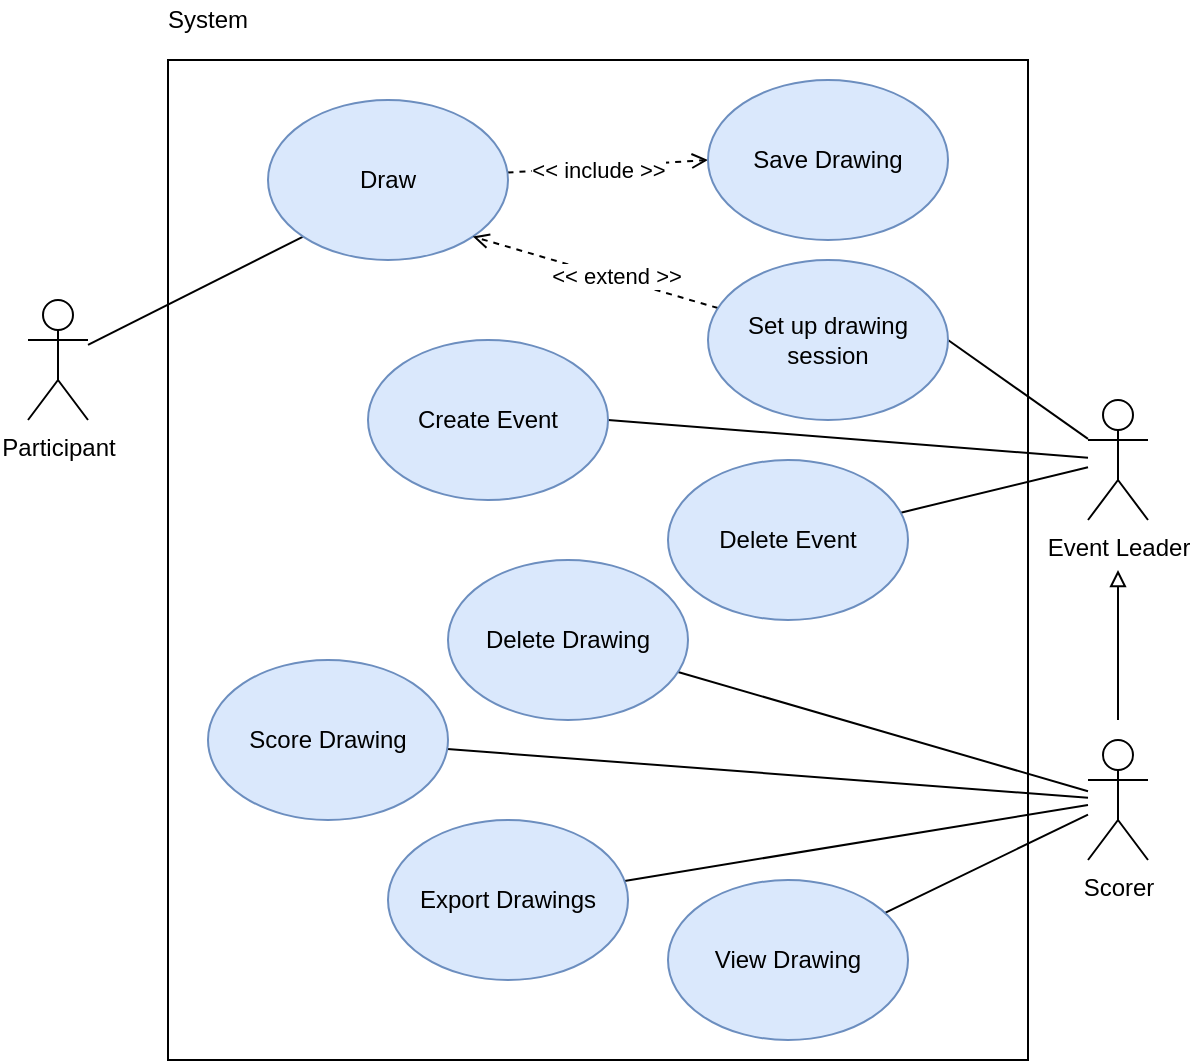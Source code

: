 <mxfile version="13.9.9" type="device"><diagram id="5rii5Ak5kfEuWv-hA0D_" name="Page-1"><mxGraphModel dx="1551" dy="1140" grid="1" gridSize="10" guides="1" tooltips="1" connect="1" arrows="1" fold="1" page="1" pageScale="1" pageWidth="827" pageHeight="1169" math="0" shadow="0"><root><mxCell id="0"/><mxCell id="1" parent="0"/><mxCell id="JdxB8ofocpm3_rY6gEh0-18" value="" style="rounded=0;whiteSpace=wrap;html=1;fillColor=none;" parent="1" vertex="1"><mxGeometry x="170" y="260" width="430" height="500" as="geometry"/></mxCell><mxCell id="JdxB8ofocpm3_rY6gEh0-12" style="rounded=0;orthogonalLoop=1;jettySize=auto;html=1;entryX=0;entryY=1;entryDx=0;entryDy=0;endArrow=none;endFill=0;" parent="1" source="JdxB8ofocpm3_rY6gEh0-1" target="JdxB8ofocpm3_rY6gEh0-4" edge="1"><mxGeometry relative="1" as="geometry"/></mxCell><mxCell id="JdxB8ofocpm3_rY6gEh0-1" value="Participant" style="shape=umlActor;verticalLabelPosition=bottom;verticalAlign=top;html=1;outlineConnect=0;" parent="1" vertex="1"><mxGeometry x="100" y="380" width="30" height="60" as="geometry"/></mxCell><mxCell id="JdxB8ofocpm3_rY6gEh0-13" style="edgeStyle=none;rounded=0;orthogonalLoop=1;jettySize=auto;html=1;endArrow=none;endFill=0;" parent="1" source="JdxB8ofocpm3_rY6gEh0-2" target="JdxB8ofocpm3_rY6gEh0-7" edge="1"><mxGeometry relative="1" as="geometry"/></mxCell><mxCell id="JdxB8ofocpm3_rY6gEh0-14" style="edgeStyle=none;rounded=0;orthogonalLoop=1;jettySize=auto;html=1;endArrow=none;endFill=0;" parent="1" source="JdxB8ofocpm3_rY6gEh0-2" target="JdxB8ofocpm3_rY6gEh0-8" edge="1"><mxGeometry relative="1" as="geometry"/></mxCell><mxCell id="JdxB8ofocpm3_rY6gEh0-15" style="edgeStyle=none;rounded=0;orthogonalLoop=1;jettySize=auto;html=1;endArrow=none;endFill=0;" parent="1" source="JdxB8ofocpm3_rY6gEh0-2" target="JdxB8ofocpm3_rY6gEh0-6" edge="1"><mxGeometry relative="1" as="geometry"/></mxCell><mxCell id="A-d_mCTxqXJjj1q0Cjsx-1" style="edgeStyle=orthogonalEdgeStyle;rounded=0;orthogonalLoop=1;jettySize=auto;html=1;endArrow=block;endFill=0;" parent="1" edge="1"><mxGeometry relative="1" as="geometry"><mxPoint x="645" y="515" as="targetPoint"/><mxPoint x="645" y="590" as="sourcePoint"/></mxGeometry></mxCell><mxCell id="JdxB8ofocpm3_rY6gEh0-2" value="Scorer" style="shape=umlActor;verticalLabelPosition=bottom;verticalAlign=top;html=1;outlineConnect=0;" parent="1" vertex="1"><mxGeometry x="630" y="600" width="30" height="60" as="geometry"/></mxCell><mxCell id="JdxB8ofocpm3_rY6gEh0-16" style="edgeStyle=none;rounded=0;orthogonalLoop=1;jettySize=auto;html=1;entryX=0;entryY=0.5;entryDx=0;entryDy=0;endArrow=open;endFill=0;dashed=1;strokeWidth=1;" parent="1" source="JdxB8ofocpm3_rY6gEh0-4" target="JdxB8ofocpm3_rY6gEh0-5" edge="1"><mxGeometry relative="1" as="geometry"/></mxCell><mxCell id="JdxB8ofocpm3_rY6gEh0-17" value="&amp;lt;&amp;lt; include &amp;gt;&amp;gt;" style="edgeLabel;html=1;align=center;verticalAlign=middle;resizable=0;points=[];labelBackgroundColor=#ffffff;" parent="JdxB8ofocpm3_rY6gEh0-16" vertex="1" connectable="0"><mxGeometry x="-0.24" y="-1" relative="1" as="geometry"><mxPoint x="7.51" as="offset"/></mxGeometry></mxCell><mxCell id="JdxB8ofocpm3_rY6gEh0-4" value="Draw" style="ellipse;whiteSpace=wrap;html=1;fillColor=#dae8fc;strokeColor=#6c8ebf;" parent="1" vertex="1"><mxGeometry x="220" y="280" width="120" height="80" as="geometry"/></mxCell><mxCell id="JdxB8ofocpm3_rY6gEh0-5" value="Save Drawing" style="ellipse;whiteSpace=wrap;html=1;fillColor=#dae8fc;strokeColor=#6c8ebf;" parent="1" vertex="1"><mxGeometry x="440" y="270" width="120" height="80" as="geometry"/></mxCell><mxCell id="JdxB8ofocpm3_rY6gEh0-6" value="Score Drawing" style="ellipse;whiteSpace=wrap;html=1;fillColor=#dae8fc;strokeColor=#6c8ebf;" parent="1" vertex="1"><mxGeometry x="190" y="560" width="120" height="80" as="geometry"/></mxCell><mxCell id="JdxB8ofocpm3_rY6gEh0-7" value="View Drawing" style="ellipse;whiteSpace=wrap;html=1;fillColor=#dae8fc;strokeColor=#6c8ebf;" parent="1" vertex="1"><mxGeometry x="420" y="670" width="120" height="80" as="geometry"/></mxCell><mxCell id="JdxB8ofocpm3_rY6gEh0-8" value="Export Drawings" style="ellipse;whiteSpace=wrap;html=1;fillColor=#dae8fc;strokeColor=#6c8ebf;" parent="1" vertex="1"><mxGeometry x="280" y="640" width="120" height="80" as="geometry"/></mxCell><mxCell id="JdxB8ofocpm3_rY6gEh0-19" value="System" style="text;html=1;strokeColor=none;fillColor=none;align=center;verticalAlign=middle;whiteSpace=wrap;rounded=0;" parent="1" vertex="1"><mxGeometry x="170" y="230" width="40" height="20" as="geometry"/></mxCell><mxCell id="d1hhqWrQVOnIucxgABjx-10" style="edgeStyle=none;rounded=0;orthogonalLoop=1;jettySize=auto;html=1;entryX=1;entryY=0.5;entryDx=0;entryDy=0;strokeWidth=1;endArrow=none;endFill=0;" parent="1" source="d1hhqWrQVOnIucxgABjx-1" target="d1hhqWrQVOnIucxgABjx-6" edge="1"><mxGeometry relative="1" as="geometry"/></mxCell><mxCell id="Fx204dTJ3bXvwTkTLUrR-4" style="rounded=0;orthogonalLoop=1;jettySize=auto;html=1;entryX=1;entryY=0.5;entryDx=0;entryDy=0;endArrow=none;endFill=0;" edge="1" parent="1" source="d1hhqWrQVOnIucxgABjx-1" target="Fx204dTJ3bXvwTkTLUrR-1"><mxGeometry relative="1" as="geometry"/></mxCell><mxCell id="Fx204dTJ3bXvwTkTLUrR-5" style="edgeStyle=none;rounded=0;orthogonalLoop=1;jettySize=auto;html=1;endArrow=none;endFill=0;" edge="1" parent="1" source="d1hhqWrQVOnIucxgABjx-1" target="Fx204dTJ3bXvwTkTLUrR-3"><mxGeometry relative="1" as="geometry"/></mxCell><mxCell id="d1hhqWrQVOnIucxgABjx-1" value="Event Leader" style="shape=umlActor;verticalLabelPosition=bottom;verticalAlign=top;html=1;outlineConnect=0;" parent="1" vertex="1"><mxGeometry x="630" y="430" width="30" height="60" as="geometry"/></mxCell><mxCell id="d1hhqWrQVOnIucxgABjx-7" style="rounded=0;orthogonalLoop=1;jettySize=auto;html=1;entryX=1;entryY=1;entryDx=0;entryDy=0;dashed=1;strokeWidth=1;endArrow=open;endFill=0;" parent="1" source="d1hhqWrQVOnIucxgABjx-6" target="JdxB8ofocpm3_rY6gEh0-4" edge="1"><mxGeometry relative="1" as="geometry"/></mxCell><mxCell id="d1hhqWrQVOnIucxgABjx-9" value="&amp;lt;&amp;lt; extend &amp;gt;&amp;gt;" style="edgeLabel;html=1;align=center;verticalAlign=middle;resizable=0;points=[];" parent="d1hhqWrQVOnIucxgABjx-7" vertex="1" connectable="0"><mxGeometry x="-0.156" y="-1" relative="1" as="geometry"><mxPoint as="offset"/></mxGeometry></mxCell><mxCell id="d1hhqWrQVOnIucxgABjx-6" value="Set up drawing session" style="ellipse;whiteSpace=wrap;html=1;fillColor=#dae8fc;strokeColor=#6c8ebf;" parent="1" vertex="1"><mxGeometry x="440" y="360" width="120" height="80" as="geometry"/></mxCell><mxCell id="Fx204dTJ3bXvwTkTLUrR-1" value="Create Event" style="ellipse;whiteSpace=wrap;html=1;fillColor=#dae8fc;strokeColor=#6c8ebf;" vertex="1" parent="1"><mxGeometry x="270" y="400" width="120" height="80" as="geometry"/></mxCell><mxCell id="Fx204dTJ3bXvwTkTLUrR-7" style="edgeStyle=none;rounded=0;orthogonalLoop=1;jettySize=auto;html=1;endArrow=none;endFill=0;" edge="1" parent="1" source="Fx204dTJ3bXvwTkTLUrR-2" target="JdxB8ofocpm3_rY6gEh0-2"><mxGeometry relative="1" as="geometry"/></mxCell><mxCell id="Fx204dTJ3bXvwTkTLUrR-2" value="Delete Drawing" style="ellipse;whiteSpace=wrap;html=1;fillColor=#dae8fc;strokeColor=#6c8ebf;" vertex="1" parent="1"><mxGeometry x="310" y="510" width="120" height="80" as="geometry"/></mxCell><mxCell id="Fx204dTJ3bXvwTkTLUrR-3" value="Delete Event" style="ellipse;whiteSpace=wrap;html=1;fillColor=#dae8fc;strokeColor=#6c8ebf;" vertex="1" parent="1"><mxGeometry x="420" y="460" width="120" height="80" as="geometry"/></mxCell></root></mxGraphModel></diagram></mxfile>